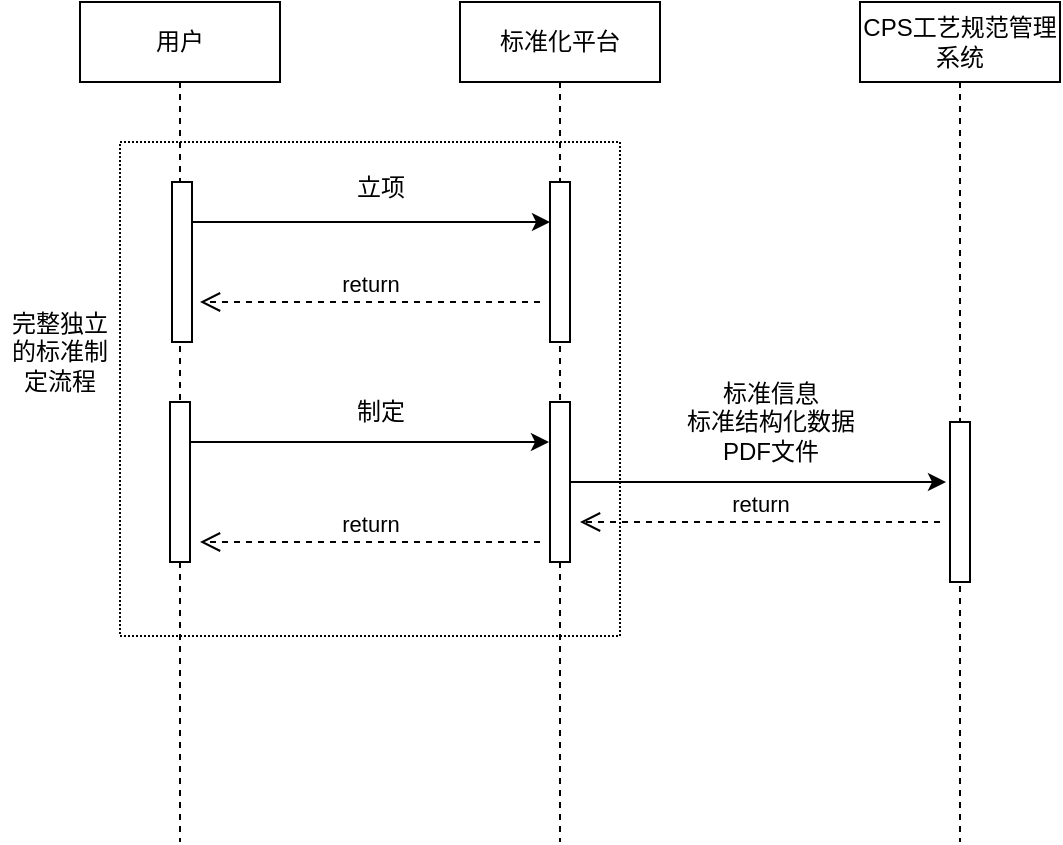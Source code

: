 <mxfile version="23.1.7" type="github">
  <diagram name="第 1 页" id="ltzMS2VtQxm3MTg9Tlt2">
    <mxGraphModel dx="724" dy="384" grid="1" gridSize="10" guides="1" tooltips="1" connect="1" arrows="1" fold="1" page="1" pageScale="1" pageWidth="827" pageHeight="1169" math="0" shadow="0">
      <root>
        <mxCell id="0" />
        <mxCell id="1" parent="0" />
        <mxCell id="ScZXGfgxsAbNoTXpN_R_-40" value="" style="rounded=0;whiteSpace=wrap;html=1;strokeColor=default;align=center;verticalAlign=middle;fontFamily=Helvetica;fontSize=12;fontColor=default;fillColor=default;dashed=1;dashPattern=1 1;" vertex="1" parent="1">
          <mxGeometry x="90" y="130" width="250" height="247" as="geometry" />
        </mxCell>
        <mxCell id="ScZXGfgxsAbNoTXpN_R_-17" value="用户" style="shape=umlLifeline;perimeter=lifelinePerimeter;whiteSpace=wrap;html=1;container=1;dropTarget=0;collapsible=0;recursiveResize=0;outlineConnect=0;portConstraint=eastwest;newEdgeStyle={&quot;curved&quot;:0,&quot;rounded&quot;:0};" vertex="1" parent="1">
          <mxGeometry x="70" y="60" width="100" height="420" as="geometry" />
        </mxCell>
        <mxCell id="ScZXGfgxsAbNoTXpN_R_-20" value="" style="html=1;points=[[0,0,0,0,5],[0,1,0,0,-5],[1,0,0,0,5],[1,1,0,0,-5]];perimeter=orthogonalPerimeter;outlineConnect=0;targetShapes=umlLifeline;portConstraint=eastwest;newEdgeStyle={&quot;curved&quot;:0,&quot;rounded&quot;:0};" vertex="1" parent="ScZXGfgxsAbNoTXpN_R_-17">
          <mxGeometry x="46" y="90" width="10" height="80" as="geometry" />
        </mxCell>
        <mxCell id="ScZXGfgxsAbNoTXpN_R_-27" value="" style="html=1;points=[[0,0,0,0,5],[0,1,0,0,-5],[1,0,0,0,5],[1,1,0,0,-5]];perimeter=orthogonalPerimeter;outlineConnect=0;targetShapes=umlLifeline;portConstraint=eastwest;newEdgeStyle={&quot;curved&quot;:0,&quot;rounded&quot;:0};" vertex="1" parent="ScZXGfgxsAbNoTXpN_R_-17">
          <mxGeometry x="45" y="200" width="10" height="80" as="geometry" />
        </mxCell>
        <mxCell id="ScZXGfgxsAbNoTXpN_R_-18" value="标准化平台" style="shape=umlLifeline;perimeter=lifelinePerimeter;whiteSpace=wrap;html=1;container=1;dropTarget=0;collapsible=0;recursiveResize=0;outlineConnect=0;portConstraint=eastwest;newEdgeStyle={&quot;curved&quot;:0,&quot;rounded&quot;:0};" vertex="1" parent="1">
          <mxGeometry x="260" y="60" width="100" height="420" as="geometry" />
        </mxCell>
        <mxCell id="ScZXGfgxsAbNoTXpN_R_-21" value="" style="html=1;points=[[0,0,0,0,5],[0,1,0,0,-5],[1,0,0,0,5],[1,1,0,0,-5]];perimeter=orthogonalPerimeter;outlineConnect=0;targetShapes=umlLifeline;portConstraint=eastwest;newEdgeStyle={&quot;curved&quot;:0,&quot;rounded&quot;:0};" vertex="1" parent="ScZXGfgxsAbNoTXpN_R_-18">
          <mxGeometry x="45" y="90" width="10" height="80" as="geometry" />
        </mxCell>
        <mxCell id="ScZXGfgxsAbNoTXpN_R_-28" value="" style="html=1;points=[[0,0,0,0,5],[0,1,0,0,-5],[1,0,0,0,5],[1,1,0,0,-5]];perimeter=orthogonalPerimeter;outlineConnect=0;targetShapes=umlLifeline;portConstraint=eastwest;newEdgeStyle={&quot;curved&quot;:0,&quot;rounded&quot;:0};" vertex="1" parent="ScZXGfgxsAbNoTXpN_R_-18">
          <mxGeometry x="45" y="200" width="10" height="80" as="geometry" />
        </mxCell>
        <mxCell id="ScZXGfgxsAbNoTXpN_R_-19" value="CPS工艺规范管理系统" style="shape=umlLifeline;perimeter=lifelinePerimeter;whiteSpace=wrap;html=1;container=1;dropTarget=0;collapsible=0;recursiveResize=0;outlineConnect=0;portConstraint=eastwest;newEdgeStyle={&quot;curved&quot;:0,&quot;rounded&quot;:0};" vertex="1" parent="1">
          <mxGeometry x="460" y="60" width="100" height="420" as="geometry" />
        </mxCell>
        <mxCell id="ScZXGfgxsAbNoTXpN_R_-32" value="" style="html=1;points=[[0,0,0,0,5],[0,1,0,0,-5],[1,0,0,0,5],[1,1,0,0,-5]];perimeter=orthogonalPerimeter;outlineConnect=0;targetShapes=umlLifeline;portConstraint=eastwest;newEdgeStyle={&quot;curved&quot;:0,&quot;rounded&quot;:0};" vertex="1" parent="ScZXGfgxsAbNoTXpN_R_-19">
          <mxGeometry x="45" y="210" width="10" height="80" as="geometry" />
        </mxCell>
        <mxCell id="ScZXGfgxsAbNoTXpN_R_-22" style="edgeStyle=orthogonalEdgeStyle;rounded=0;orthogonalLoop=1;jettySize=auto;html=1;curved=0;" edge="1" parent="1">
          <mxGeometry relative="1" as="geometry">
            <mxPoint x="126" y="170" as="sourcePoint" />
            <mxPoint x="305" y="170" as="targetPoint" />
          </mxGeometry>
        </mxCell>
        <mxCell id="ScZXGfgxsAbNoTXpN_R_-24" value="立项" style="text;html=1;align=center;verticalAlign=middle;resizable=0;points=[];autosize=1;strokeColor=none;fillColor=none;" vertex="1" parent="1">
          <mxGeometry x="195" y="138" width="50" height="30" as="geometry" />
        </mxCell>
        <mxCell id="ScZXGfgxsAbNoTXpN_R_-26" value="return" style="html=1;verticalAlign=bottom;endArrow=open;dashed=1;endSize=8;curved=0;rounded=0;" edge="1" parent="1">
          <mxGeometry relative="1" as="geometry">
            <mxPoint x="300" y="210" as="sourcePoint" />
            <mxPoint x="130" y="210" as="targetPoint" />
          </mxGeometry>
        </mxCell>
        <mxCell id="ScZXGfgxsAbNoTXpN_R_-29" style="edgeStyle=orthogonalEdgeStyle;rounded=0;orthogonalLoop=1;jettySize=auto;html=1;curved=0;" edge="1" parent="1">
          <mxGeometry relative="1" as="geometry">
            <mxPoint x="125.5" y="280" as="sourcePoint" />
            <mxPoint x="304.5" y="280" as="targetPoint" />
          </mxGeometry>
        </mxCell>
        <mxCell id="ScZXGfgxsAbNoTXpN_R_-30" value="制定" style="text;html=1;align=center;verticalAlign=middle;resizable=0;points=[];autosize=1;strokeColor=none;fillColor=none;" vertex="1" parent="1">
          <mxGeometry x="195" y="250" width="50" height="30" as="geometry" />
        </mxCell>
        <mxCell id="ScZXGfgxsAbNoTXpN_R_-31" value="return" style="html=1;verticalAlign=bottom;endArrow=open;dashed=1;endSize=8;curved=0;rounded=0;" edge="1" parent="1">
          <mxGeometry relative="1" as="geometry">
            <mxPoint x="300" y="330" as="sourcePoint" />
            <mxPoint x="130" y="330" as="targetPoint" />
          </mxGeometry>
        </mxCell>
        <mxCell id="ScZXGfgxsAbNoTXpN_R_-33" style="edgeStyle=orthogonalEdgeStyle;rounded=0;orthogonalLoop=1;jettySize=auto;html=1;curved=0;" edge="1" parent="1" source="ScZXGfgxsAbNoTXpN_R_-28">
          <mxGeometry relative="1" as="geometry">
            <mxPoint x="320" y="300" as="sourcePoint" />
            <mxPoint x="503" y="300" as="targetPoint" />
          </mxGeometry>
        </mxCell>
        <mxCell id="ScZXGfgxsAbNoTXpN_R_-35" value="return" style="html=1;verticalAlign=bottom;endArrow=open;dashed=1;endSize=8;curved=0;rounded=0;" edge="1" parent="1">
          <mxGeometry relative="1" as="geometry">
            <mxPoint x="500" y="320" as="sourcePoint" />
            <mxPoint x="320" y="320" as="targetPoint" />
          </mxGeometry>
        </mxCell>
        <mxCell id="ScZXGfgxsAbNoTXpN_R_-36" value="标准信息&lt;br&gt;标准结构化数据&lt;br&gt;PDF文件" style="text;html=1;align=center;verticalAlign=middle;resizable=0;points=[];autosize=1;strokeColor=none;fillColor=none;" vertex="1" parent="1">
          <mxGeometry x="360" y="240" width="110" height="60" as="geometry" />
        </mxCell>
        <mxCell id="ScZXGfgxsAbNoTXpN_R_-41" value="完整独立的标准制定流程" style="text;html=1;align=center;verticalAlign=middle;whiteSpace=wrap;rounded=0;fontFamily=Helvetica;fontSize=12;fontColor=default;" vertex="1" parent="1">
          <mxGeometry x="30" y="220" width="60" height="30" as="geometry" />
        </mxCell>
      </root>
    </mxGraphModel>
  </diagram>
</mxfile>
